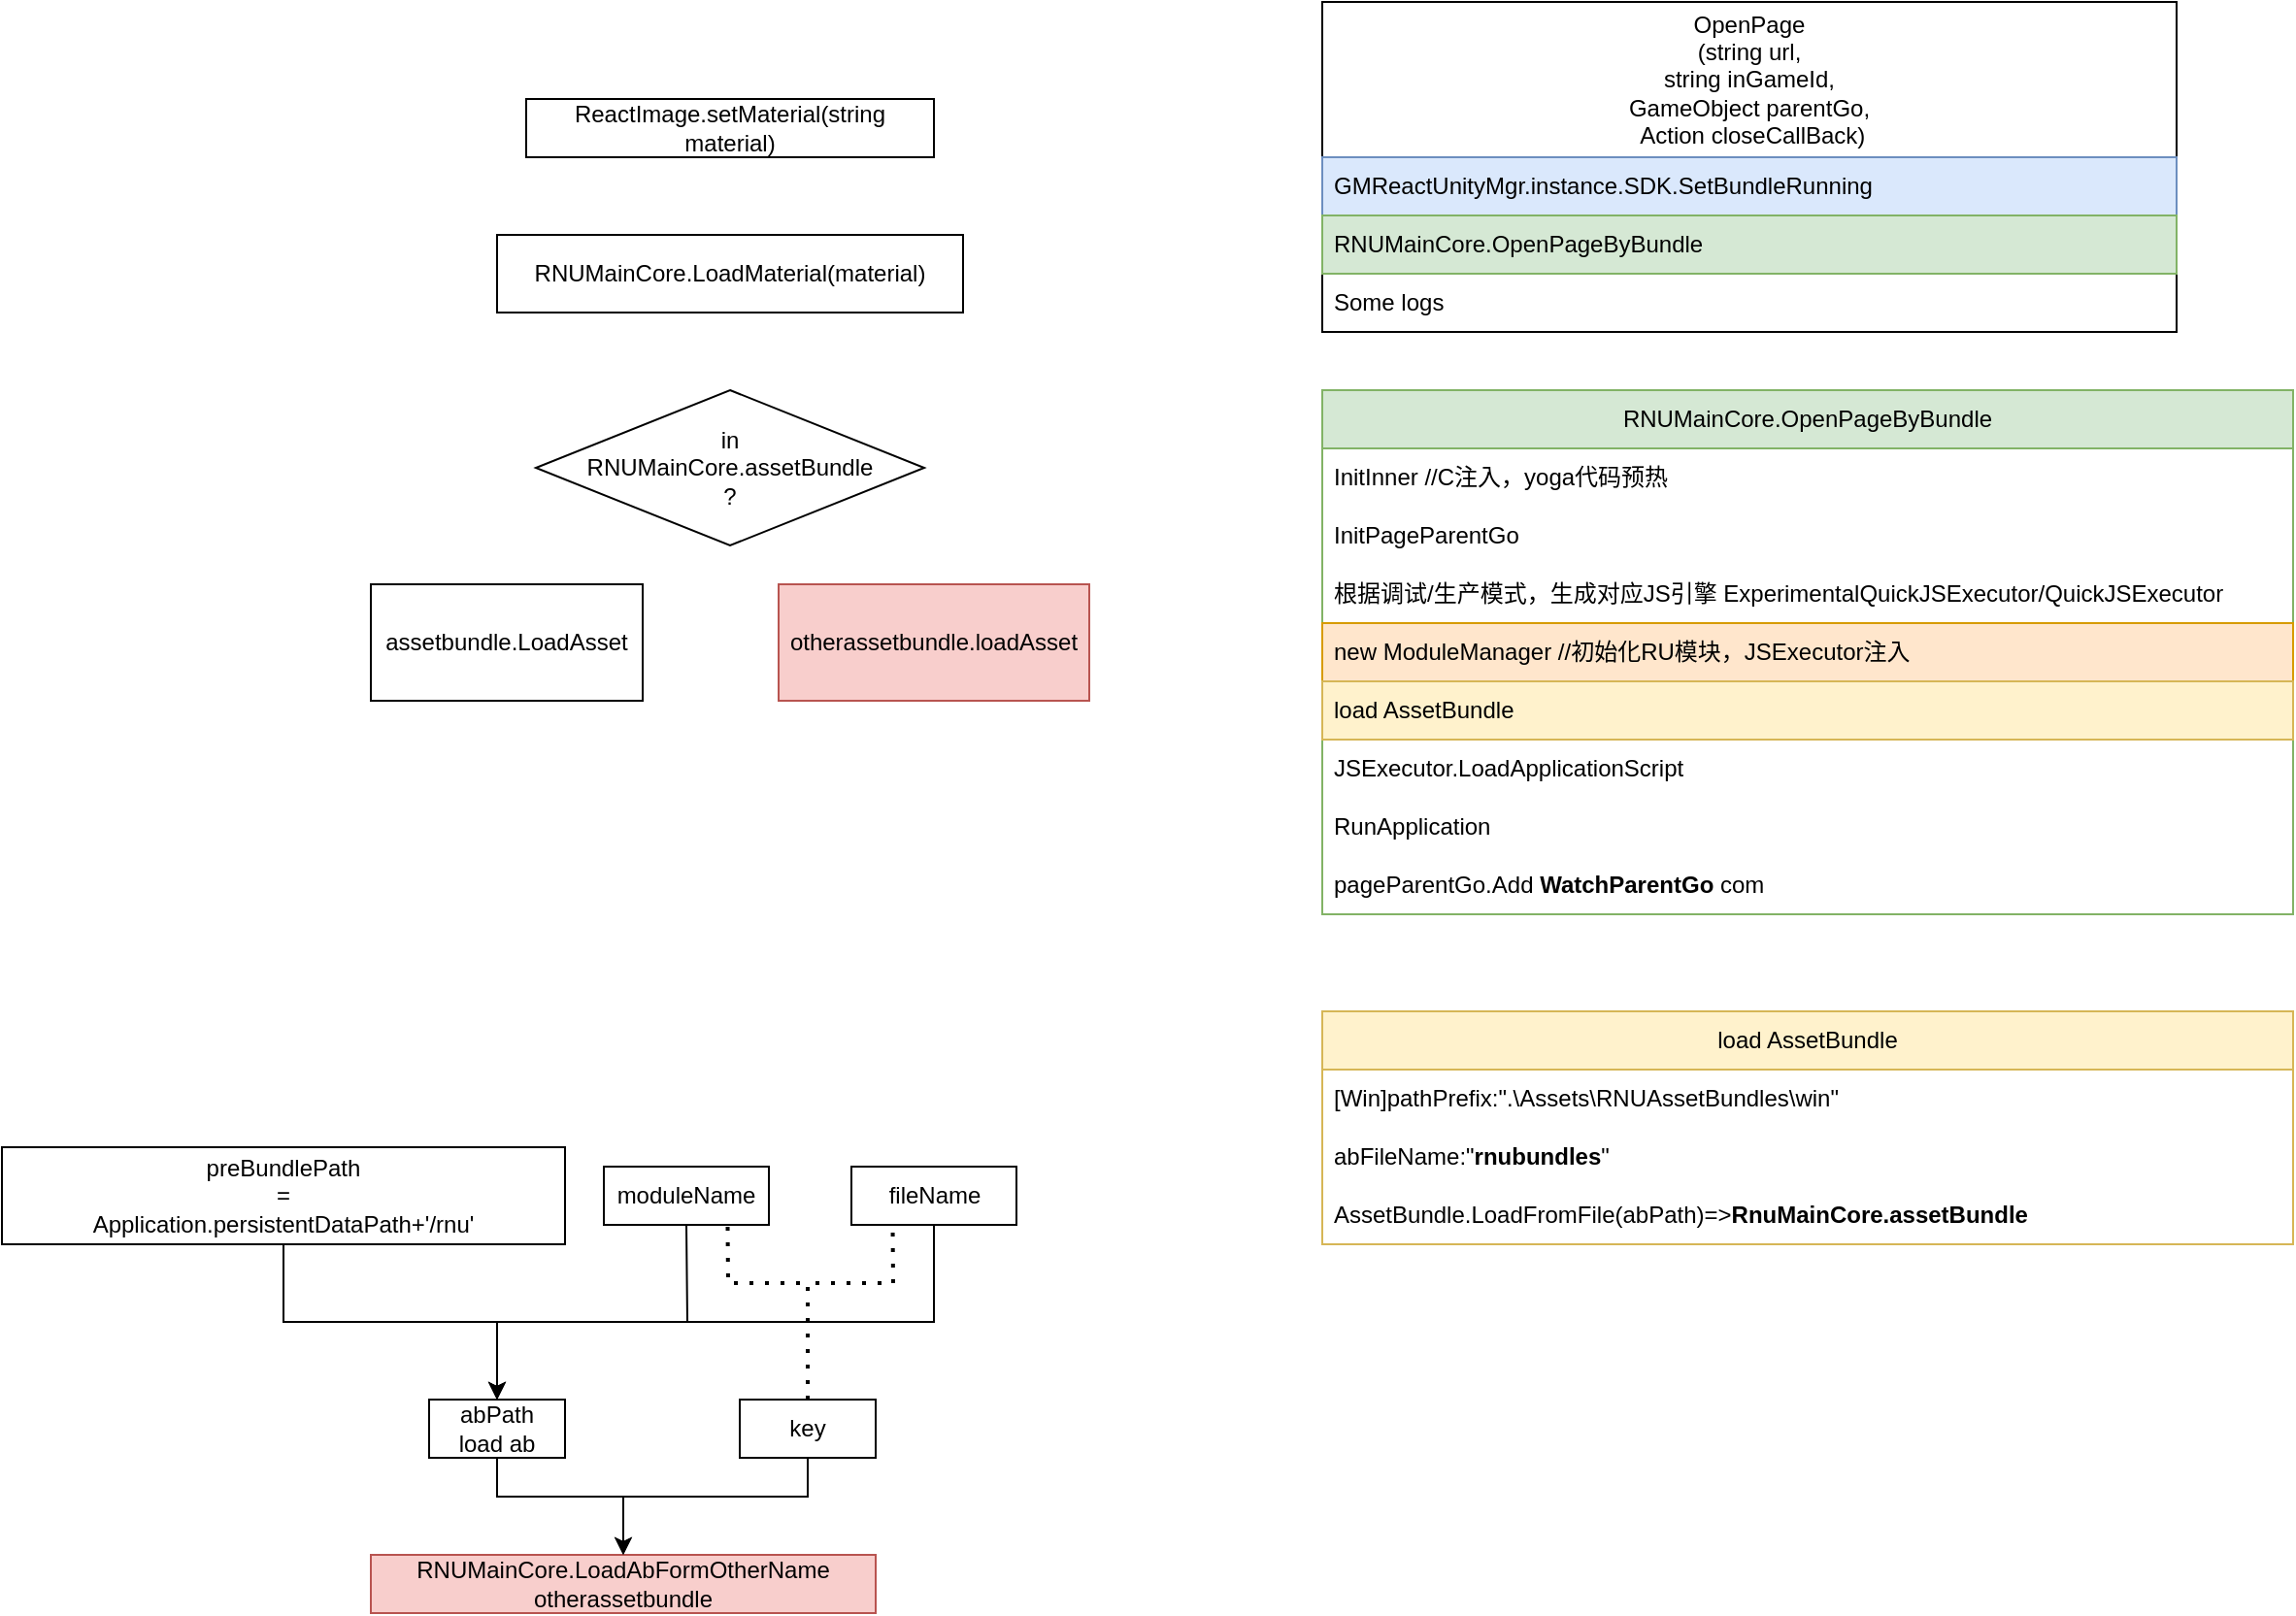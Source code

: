 <mxfile version="20.8.3" type="github">
  <diagram id="ryMkTRirt44k3g-YlCe4" name="第 1 页">
    <mxGraphModel dx="1633" dy="1091" grid="1" gridSize="10" guides="1" tooltips="1" connect="1" arrows="1" fold="1" page="1" pageScale="1" pageWidth="827" pageHeight="1169" math="0" shadow="0">
      <root>
        <mxCell id="0" />
        <mxCell id="1" parent="0" />
        <mxCell id="87VkEc0FRvjfE5vBsGxS-1" value="ReactImage.setMaterial(string material)" style="whiteSpace=wrap;html=1;" vertex="1" parent="1">
          <mxGeometry x="220" y="180" width="210" height="30" as="geometry" />
        </mxCell>
        <mxCell id="87VkEc0FRvjfE5vBsGxS-2" value="RNUMainCore.LoadMaterial(material)" style="whiteSpace=wrap;html=1;" vertex="1" parent="1">
          <mxGeometry x="205" y="250" width="240" height="40" as="geometry" />
        </mxCell>
        <mxCell id="87VkEc0FRvjfE5vBsGxS-3" value="assetbundle.LoadAsset" style="rounded=0;whiteSpace=wrap;html=1;" vertex="1" parent="1">
          <mxGeometry x="140" y="430" width="140" height="60" as="geometry" />
        </mxCell>
        <mxCell id="87VkEc0FRvjfE5vBsGxS-4" value="in&lt;br&gt;RNUMainCore.assetBundle&lt;br&gt;?" style="rhombus;whiteSpace=wrap;html=1;" vertex="1" parent="1">
          <mxGeometry x="225" y="330" width="200" height="80" as="geometry" />
        </mxCell>
        <mxCell id="87VkEc0FRvjfE5vBsGxS-5" value="otherassetbundle.loadAsset" style="rounded=0;whiteSpace=wrap;html=1;fillColor=#f8cecc;strokeColor=#b85450;" vertex="1" parent="1">
          <mxGeometry x="350" y="430" width="160" height="60" as="geometry" />
        </mxCell>
        <mxCell id="87VkEc0FRvjfE5vBsGxS-7" value="OpenPage&lt;br style=&quot;border-color: var(--border-color);&quot;&gt;(string url,&lt;br style=&quot;border-color: var(--border-color);&quot;&gt;string inGameId,&lt;br style=&quot;border-color: var(--border-color);&quot;&gt;GameObject parentGo,&lt;br style=&quot;border-color: var(--border-color);&quot;&gt;&amp;nbsp;Action closeCallBack)" style="swimlane;fontStyle=0;childLayout=stackLayout;horizontal=1;startSize=80;horizontalStack=0;resizeParent=1;resizeParentMax=0;resizeLast=0;collapsible=1;marginBottom=0;whiteSpace=wrap;html=1;" vertex="1" parent="1">
          <mxGeometry x="630" y="130" width="440" height="170" as="geometry" />
        </mxCell>
        <mxCell id="87VkEc0FRvjfE5vBsGxS-8" value="GMReactUnityMgr.instance.SDK.SetBundleRunning" style="text;strokeColor=#6c8ebf;fillColor=#dae8fc;align=left;verticalAlign=middle;spacingLeft=4;spacingRight=4;overflow=hidden;points=[[0,0.5],[1,0.5]];portConstraint=eastwest;rotatable=0;whiteSpace=wrap;html=1;" vertex="1" parent="87VkEc0FRvjfE5vBsGxS-7">
          <mxGeometry y="80" width="440" height="30" as="geometry" />
        </mxCell>
        <mxCell id="87VkEc0FRvjfE5vBsGxS-9" value="RNUMainCore.OpenPageByBundle" style="text;strokeColor=#82b366;fillColor=#d5e8d4;align=left;verticalAlign=middle;spacingLeft=4;spacingRight=4;overflow=hidden;points=[[0,0.5],[1,0.5]];portConstraint=eastwest;rotatable=0;whiteSpace=wrap;html=1;" vertex="1" parent="87VkEc0FRvjfE5vBsGxS-7">
          <mxGeometry y="110" width="440" height="30" as="geometry" />
        </mxCell>
        <mxCell id="87VkEc0FRvjfE5vBsGxS-10" value="Some logs" style="text;strokeColor=none;fillColor=none;align=left;verticalAlign=middle;spacingLeft=4;spacingRight=4;overflow=hidden;points=[[0,0.5],[1,0.5]];portConstraint=eastwest;rotatable=0;whiteSpace=wrap;html=1;" vertex="1" parent="87VkEc0FRvjfE5vBsGxS-7">
          <mxGeometry y="140" width="440" height="30" as="geometry" />
        </mxCell>
        <mxCell id="87VkEc0FRvjfE5vBsGxS-12" value="&lt;span style=&quot;text-align: left;&quot;&gt;RNUMainCore.OpenPageByBundle&lt;/span&gt;" style="swimlane;fontStyle=0;childLayout=stackLayout;horizontal=1;startSize=30;horizontalStack=0;resizeParent=1;resizeParentMax=0;resizeLast=0;collapsible=1;marginBottom=0;whiteSpace=wrap;html=1;fillColor=#d5e8d4;strokeColor=#82b366;" vertex="1" parent="1">
          <mxGeometry x="630" y="330" width="500" height="270" as="geometry" />
        </mxCell>
        <mxCell id="87VkEc0FRvjfE5vBsGxS-13" value="InitInner //C注入，yoga代码预热" style="text;align=left;verticalAlign=middle;spacingLeft=4;spacingRight=4;overflow=hidden;points=[[0,0.5],[1,0.5]];portConstraint=eastwest;rotatable=0;whiteSpace=wrap;html=1;" vertex="1" parent="87VkEc0FRvjfE5vBsGxS-12">
          <mxGeometry y="30" width="500" height="30" as="geometry" />
        </mxCell>
        <mxCell id="87VkEc0FRvjfE5vBsGxS-14" value="InitPageParentGo" style="text;align=left;verticalAlign=middle;spacingLeft=4;spacingRight=4;overflow=hidden;points=[[0,0.5],[1,0.5]];portConstraint=eastwest;rotatable=0;whiteSpace=wrap;html=1;" vertex="1" parent="87VkEc0FRvjfE5vBsGxS-12">
          <mxGeometry y="60" width="500" height="30" as="geometry" />
        </mxCell>
        <mxCell id="87VkEc0FRvjfE5vBsGxS-15" value="根据调试/生产模式，生成对应JS引擎&amp;nbsp;ExperimentalQuickJSExecutor/QuickJSExecutor &amp;nbsp;" style="text;strokeColor=none;fillColor=none;align=left;verticalAlign=middle;spacingLeft=4;spacingRight=4;overflow=hidden;points=[[0,0.5],[1,0.5]];portConstraint=eastwest;rotatable=0;whiteSpace=wrap;html=1;" vertex="1" parent="87VkEc0FRvjfE5vBsGxS-12">
          <mxGeometry y="90" width="500" height="30" as="geometry" />
        </mxCell>
        <mxCell id="87VkEc0FRvjfE5vBsGxS-16" value="new ModuleManager //初始化RU模块，JSExecutor注入" style="text;strokeColor=#d79b00;fillColor=#ffe6cc;align=left;verticalAlign=middle;spacingLeft=4;spacingRight=4;overflow=hidden;points=[[0,0.5],[1,0.5]];portConstraint=eastwest;rotatable=0;whiteSpace=wrap;html=1;" vertex="1" parent="87VkEc0FRvjfE5vBsGxS-12">
          <mxGeometry y="120" width="500" height="30" as="geometry" />
        </mxCell>
        <mxCell id="87VkEc0FRvjfE5vBsGxS-17" value="load AssetBundle" style="text;strokeColor=#d6b656;fillColor=#fff2cc;align=left;verticalAlign=middle;spacingLeft=4;spacingRight=4;overflow=hidden;points=[[0,0.5],[1,0.5]];portConstraint=eastwest;rotatable=0;whiteSpace=wrap;html=1;" vertex="1" parent="87VkEc0FRvjfE5vBsGxS-12">
          <mxGeometry y="150" width="500" height="30" as="geometry" />
        </mxCell>
        <mxCell id="87VkEc0FRvjfE5vBsGxS-18" value="JSExecutor.LoadApplicationScript" style="text;align=left;verticalAlign=middle;spacingLeft=4;spacingRight=4;overflow=hidden;points=[[0,0.5],[1,0.5]];portConstraint=eastwest;rotatable=0;whiteSpace=wrap;html=1;" vertex="1" parent="87VkEc0FRvjfE5vBsGxS-12">
          <mxGeometry y="180" width="500" height="30" as="geometry" />
        </mxCell>
        <mxCell id="87VkEc0FRvjfE5vBsGxS-19" value="RunApplication" style="text;align=left;verticalAlign=middle;spacingLeft=4;spacingRight=4;overflow=hidden;points=[[0,0.5],[1,0.5]];portConstraint=eastwest;rotatable=0;whiteSpace=wrap;html=1;" vertex="1" parent="87VkEc0FRvjfE5vBsGxS-12">
          <mxGeometry y="210" width="500" height="30" as="geometry" />
        </mxCell>
        <mxCell id="87VkEc0FRvjfE5vBsGxS-29" value="pageParentGo.Add &lt;b&gt;WatchParentGo &lt;/b&gt;com" style="text;align=left;verticalAlign=middle;spacingLeft=4;spacingRight=4;overflow=hidden;points=[[0,0.5],[1,0.5]];portConstraint=eastwest;rotatable=0;whiteSpace=wrap;html=1;" vertex="1" parent="87VkEc0FRvjfE5vBsGxS-12">
          <mxGeometry y="240" width="500" height="30" as="geometry" />
        </mxCell>
        <mxCell id="87VkEc0FRvjfE5vBsGxS-21" value="&lt;span style=&quot;text-align: left;&quot;&gt;load AssetBundle&lt;/span&gt;" style="swimlane;fontStyle=0;childLayout=stackLayout;horizontal=1;startSize=30;horizontalStack=0;resizeParent=1;resizeParentMax=0;resizeLast=0;collapsible=1;marginBottom=0;whiteSpace=wrap;html=1;fillColor=#fff2cc;strokeColor=#d6b656;" vertex="1" parent="1">
          <mxGeometry x="630" y="650" width="500" height="120" as="geometry" />
        </mxCell>
        <mxCell id="87VkEc0FRvjfE5vBsGxS-22" value="[Win]pathPrefix:&quot;.\\Assets\\RNUAssetBundles\\win&quot;" style="text;align=left;verticalAlign=middle;spacingLeft=4;spacingRight=4;overflow=hidden;points=[[0,0.5],[1,0.5]];portConstraint=eastwest;rotatable=0;whiteSpace=wrap;html=1;" vertex="1" parent="87VkEc0FRvjfE5vBsGxS-21">
          <mxGeometry y="30" width="500" height="30" as="geometry" />
        </mxCell>
        <mxCell id="87VkEc0FRvjfE5vBsGxS-23" value="abFileName:&quot;&lt;b&gt;rnubundles&lt;/b&gt;&quot;" style="text;align=left;verticalAlign=middle;spacingLeft=4;spacingRight=4;overflow=hidden;points=[[0,0.5],[1,0.5]];portConstraint=eastwest;rotatable=0;whiteSpace=wrap;html=1;" vertex="1" parent="87VkEc0FRvjfE5vBsGxS-21">
          <mxGeometry y="60" width="500" height="30" as="geometry" />
        </mxCell>
        <mxCell id="87VkEc0FRvjfE5vBsGxS-24" value="AssetBundle.LoadFromFile(abPath)=&amp;gt;&lt;b&gt;RnuMainCore.assetBundle&lt;/b&gt;" style="text;strokeColor=none;fillColor=none;align=left;verticalAlign=middle;spacingLeft=4;spacingRight=4;overflow=hidden;points=[[0,0.5],[1,0.5]];portConstraint=eastwest;rotatable=0;whiteSpace=wrap;html=1;" vertex="1" parent="87VkEc0FRvjfE5vBsGxS-21">
          <mxGeometry y="90" width="500" height="30" as="geometry" />
        </mxCell>
        <mxCell id="87VkEc0FRvjfE5vBsGxS-30" value="preBundlePath&lt;br&gt;&amp;nbsp;=&amp;nbsp;&lt;br&gt;Application.persistentDataPath+&#39;/rnu&#39;" style="whiteSpace=wrap;html=1;" vertex="1" parent="1">
          <mxGeometry x="-50" y="720" width="290" height="50" as="geometry" />
        </mxCell>
        <mxCell id="87VkEc0FRvjfE5vBsGxS-31" value="moduleName" style="whiteSpace=wrap;html=1;" vertex="1" parent="1">
          <mxGeometry x="260" y="730" width="85" height="30" as="geometry" />
        </mxCell>
        <mxCell id="87VkEc0FRvjfE5vBsGxS-32" value="fileName" style="whiteSpace=wrap;html=1;" vertex="1" parent="1">
          <mxGeometry x="387.5" y="730" width="85" height="30" as="geometry" />
        </mxCell>
        <mxCell id="87VkEc0FRvjfE5vBsGxS-33" value="key" style="whiteSpace=wrap;html=1;" vertex="1" parent="1">
          <mxGeometry x="330" y="850" width="70" height="30" as="geometry" />
        </mxCell>
        <mxCell id="87VkEc0FRvjfE5vBsGxS-34" value="abPath&lt;br&gt;load ab" style="whiteSpace=wrap;html=1;" vertex="1" parent="1">
          <mxGeometry x="170" y="850" width="70" height="30" as="geometry" />
        </mxCell>
        <mxCell id="87VkEc0FRvjfE5vBsGxS-35" value="" style="endArrow=classic;html=1;rounded=0;exitX=0.5;exitY=1;exitDx=0;exitDy=0;entryX=0.5;entryY=0;entryDx=0;entryDy=0;" edge="1" parent="1" source="87VkEc0FRvjfE5vBsGxS-30" target="87VkEc0FRvjfE5vBsGxS-34">
          <mxGeometry width="50" height="50" relative="1" as="geometry">
            <mxPoint x="240" y="850" as="sourcePoint" />
            <mxPoint x="290" y="800" as="targetPoint" />
            <Array as="points">
              <mxPoint x="95" y="810" />
              <mxPoint x="205" y="810" />
            </Array>
          </mxGeometry>
        </mxCell>
        <mxCell id="87VkEc0FRvjfE5vBsGxS-36" value="" style="endArrow=classic;html=1;rounded=0;exitX=0.5;exitY=1;exitDx=0;exitDy=0;entryX=0.5;entryY=0;entryDx=0;entryDy=0;" edge="1" parent="1" source="87VkEc0FRvjfE5vBsGxS-31" target="87VkEc0FRvjfE5vBsGxS-34">
          <mxGeometry width="50" height="50" relative="1" as="geometry">
            <mxPoint x="350" y="710" as="sourcePoint" />
            <mxPoint x="400" y="660" as="targetPoint" />
            <Array as="points">
              <mxPoint x="303" y="810" />
              <mxPoint x="205" y="810" />
            </Array>
          </mxGeometry>
        </mxCell>
        <mxCell id="87VkEc0FRvjfE5vBsGxS-37" value="" style="endArrow=classic;html=1;rounded=0;exitX=0.5;exitY=1;exitDx=0;exitDy=0;entryX=0.5;entryY=0;entryDx=0;entryDy=0;" edge="1" parent="1" source="87VkEc0FRvjfE5vBsGxS-32" target="87VkEc0FRvjfE5vBsGxS-34">
          <mxGeometry width="50" height="50" relative="1" as="geometry">
            <mxPoint x="290" y="670" as="sourcePoint" />
            <mxPoint x="340" y="620" as="targetPoint" />
            <Array as="points">
              <mxPoint x="430" y="810" />
              <mxPoint x="205" y="810" />
            </Array>
          </mxGeometry>
        </mxCell>
        <mxCell id="87VkEc0FRvjfE5vBsGxS-38" value="RNUMainCore.LoadAbFormOtherName&lt;br&gt;otherassetbundle" style="rounded=0;whiteSpace=wrap;html=1;fillColor=#f8cecc;strokeColor=#b85450;" vertex="1" parent="1">
          <mxGeometry x="140" y="930" width="260" height="30" as="geometry" />
        </mxCell>
        <mxCell id="87VkEc0FRvjfE5vBsGxS-39" value="" style="endArrow=none;dashed=1;html=1;dashPattern=1 3;strokeWidth=2;rounded=0;exitX=0.5;exitY=0;exitDx=0;exitDy=0;entryX=0.75;entryY=1;entryDx=0;entryDy=0;" edge="1" parent="1" source="87VkEc0FRvjfE5vBsGxS-33" target="87VkEc0FRvjfE5vBsGxS-31">
          <mxGeometry width="50" height="50" relative="1" as="geometry">
            <mxPoint x="350" y="740" as="sourcePoint" />
            <mxPoint x="400" y="690" as="targetPoint" />
            <Array as="points">
              <mxPoint x="365" y="790" />
              <mxPoint x="324" y="790" />
            </Array>
          </mxGeometry>
        </mxCell>
        <mxCell id="87VkEc0FRvjfE5vBsGxS-40" value="" style="endArrow=none;dashed=1;html=1;dashPattern=1 3;strokeWidth=2;rounded=0;exitX=0.5;exitY=0;exitDx=0;exitDy=0;entryX=0.25;entryY=1;entryDx=0;entryDy=0;" edge="1" parent="1" source="87VkEc0FRvjfE5vBsGxS-33" target="87VkEc0FRvjfE5vBsGxS-32">
          <mxGeometry width="50" height="50" relative="1" as="geometry">
            <mxPoint x="500" y="880" as="sourcePoint" />
            <mxPoint x="550" y="830" as="targetPoint" />
            <Array as="points">
              <mxPoint x="365" y="790" />
              <mxPoint x="409" y="790" />
            </Array>
          </mxGeometry>
        </mxCell>
        <mxCell id="87VkEc0FRvjfE5vBsGxS-41" value="" style="endArrow=classic;html=1;rounded=0;exitX=0.5;exitY=1;exitDx=0;exitDy=0;entryX=0.5;entryY=0;entryDx=0;entryDy=0;" edge="1" parent="1" source="87VkEc0FRvjfE5vBsGxS-34" target="87VkEc0FRvjfE5vBsGxS-38">
          <mxGeometry width="50" height="50" relative="1" as="geometry">
            <mxPoint x="320" y="1070" as="sourcePoint" />
            <mxPoint x="370" y="1020" as="targetPoint" />
            <Array as="points">
              <mxPoint x="205" y="900" />
              <mxPoint x="270" y="900" />
            </Array>
          </mxGeometry>
        </mxCell>
        <mxCell id="87VkEc0FRvjfE5vBsGxS-42" value="" style="endArrow=classic;html=1;rounded=0;exitX=0.5;exitY=1;exitDx=0;exitDy=0;entryX=0.5;entryY=0;entryDx=0;entryDy=0;" edge="1" parent="1" source="87VkEc0FRvjfE5vBsGxS-33" target="87VkEc0FRvjfE5vBsGxS-38">
          <mxGeometry width="50" height="50" relative="1" as="geometry">
            <mxPoint x="490" y="940" as="sourcePoint" />
            <mxPoint x="540" y="890" as="targetPoint" />
            <Array as="points">
              <mxPoint x="365" y="900" />
              <mxPoint x="270" y="900" />
            </Array>
          </mxGeometry>
        </mxCell>
      </root>
    </mxGraphModel>
  </diagram>
</mxfile>
